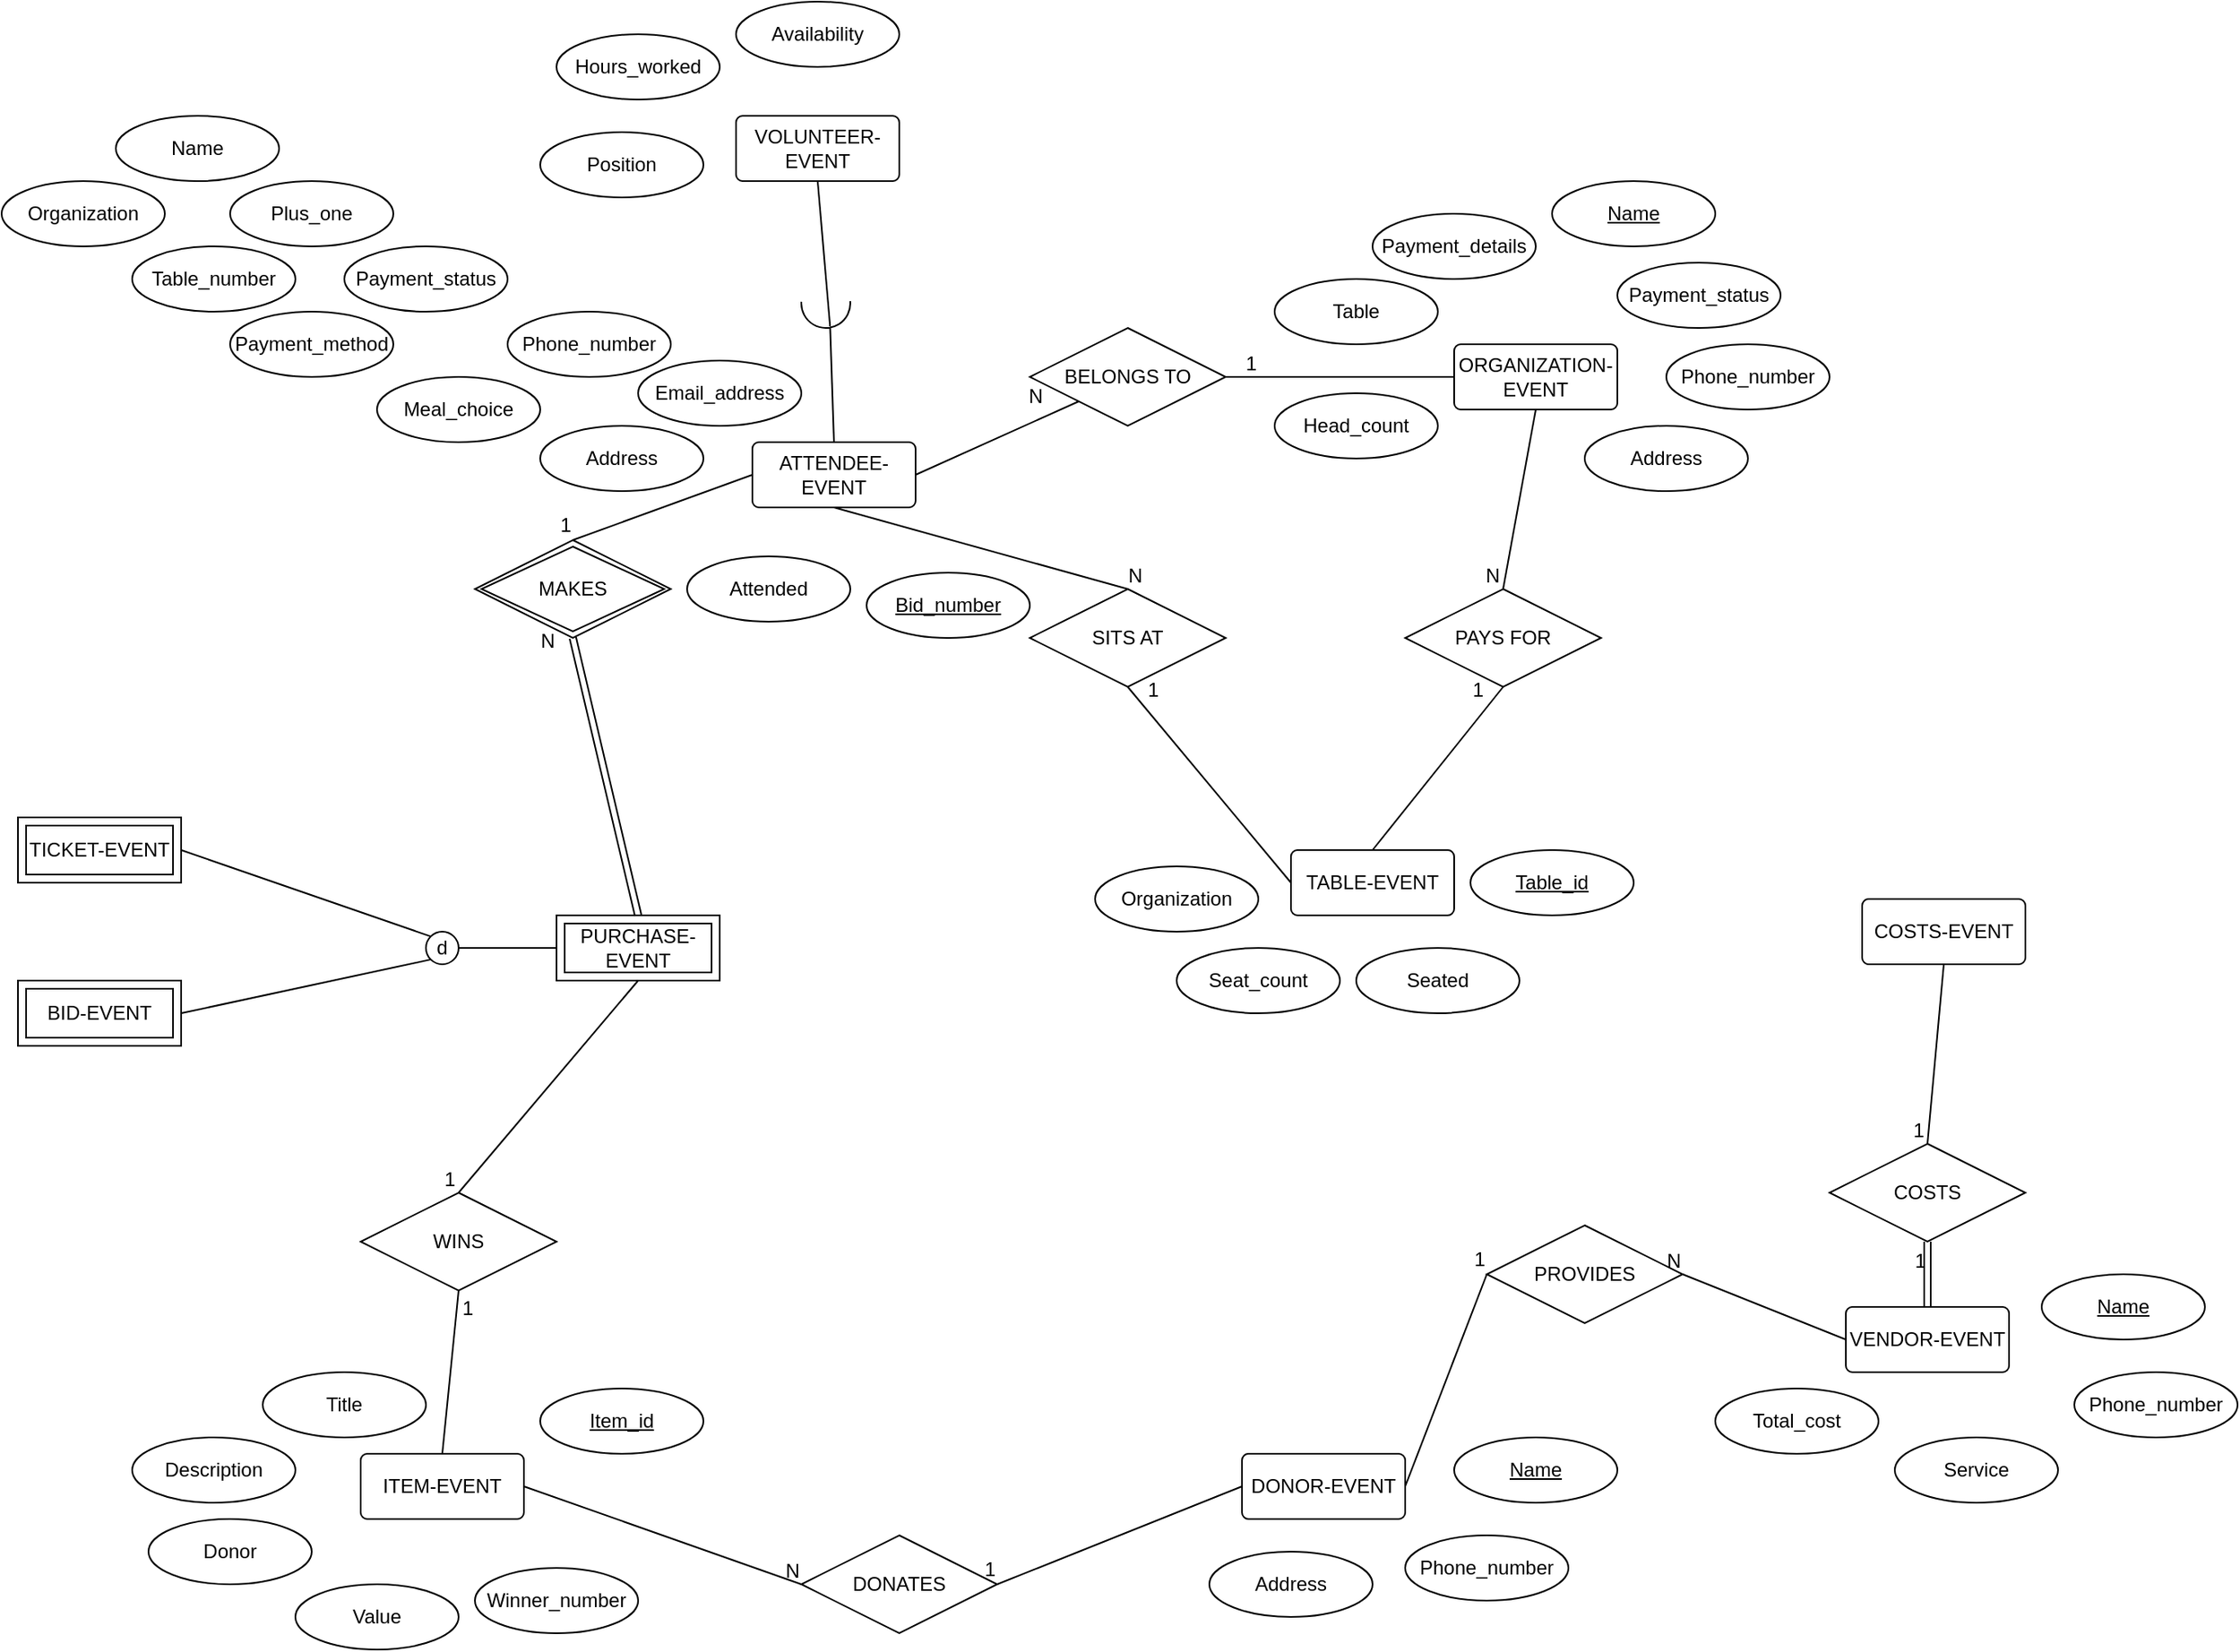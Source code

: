 <mxfile version="24.0.4" type="github">
  <diagram id="R2lEEEUBdFMjLlhIrx00" name="Page-1">
    <mxGraphModel dx="1235" dy="392" grid="1" gridSize="10" guides="1" tooltips="1" connect="1" arrows="1" fold="1" page="1" pageScale="1" pageWidth="850" pageHeight="1100" math="0" shadow="0" extFonts="Permanent Marker^https://fonts.googleapis.com/css?family=Permanent+Marker">
      <root>
        <mxCell id="0" />
        <mxCell id="1" parent="0" />
        <mxCell id="mXbjp-5B4UFYUWA8ZSkY-1" value="ATTENDEE-EVENT" style="rounded=1;arcSize=10;whiteSpace=wrap;html=1;align=center;" vertex="1" parent="1">
          <mxGeometry x="300" y="330" width="100" height="40" as="geometry" />
        </mxCell>
        <mxCell id="mXbjp-5B4UFYUWA8ZSkY-2" value="ITEM-EVENT" style="rounded=1;arcSize=10;whiteSpace=wrap;html=1;align=center;" vertex="1" parent="1">
          <mxGeometry x="60" y="950" width="100" height="40" as="geometry" />
        </mxCell>
        <mxCell id="mXbjp-5B4UFYUWA8ZSkY-3" value="TABLE-EVENT" style="rounded=1;arcSize=10;whiteSpace=wrap;html=1;align=center;" vertex="1" parent="1">
          <mxGeometry x="630" y="580" width="100" height="40" as="geometry" />
        </mxCell>
        <mxCell id="mXbjp-5B4UFYUWA8ZSkY-4" value="VOLUNTEER-EVENT" style="rounded=1;arcSize=10;whiteSpace=wrap;html=1;align=center;" vertex="1" parent="1">
          <mxGeometry x="290" y="130" width="100" height="40" as="geometry" />
        </mxCell>
        <mxCell id="mXbjp-5B4UFYUWA8ZSkY-5" value="DONOR-EVENT" style="rounded=1;arcSize=10;whiteSpace=wrap;html=1;align=center;" vertex="1" parent="1">
          <mxGeometry x="600" y="950" width="100" height="40" as="geometry" />
        </mxCell>
        <mxCell id="mXbjp-5B4UFYUWA8ZSkY-6" value="VENDOR-EVENT" style="rounded=1;arcSize=10;whiteSpace=wrap;html=1;align=center;" vertex="1" parent="1">
          <mxGeometry x="970" y="860" width="100" height="40" as="geometry" />
        </mxCell>
        <mxCell id="mXbjp-5B4UFYUWA8ZSkY-7" value="ORGANIZATION-EVENT" style="rounded=1;arcSize=10;whiteSpace=wrap;html=1;align=center;" vertex="1" parent="1">
          <mxGeometry x="730" y="270" width="100" height="40" as="geometry" />
        </mxCell>
        <mxCell id="mXbjp-5B4UFYUWA8ZSkY-8" value="COSTS-EVENT" style="rounded=1;arcSize=10;whiteSpace=wrap;html=1;align=center;" vertex="1" parent="1">
          <mxGeometry x="980" y="610" width="100" height="40" as="geometry" />
        </mxCell>
        <mxCell id="mXbjp-5B4UFYUWA8ZSkY-10" value="PURCHASE-EVENT" style="shape=ext;margin=3;double=1;whiteSpace=wrap;html=1;align=center;" vertex="1" parent="1">
          <mxGeometry x="180" y="620" width="100" height="40" as="geometry" />
        </mxCell>
        <mxCell id="mXbjp-5B4UFYUWA8ZSkY-12" value="TICKET-EVENT" style="shape=ext;margin=3;double=1;whiteSpace=wrap;html=1;align=center;" vertex="1" parent="1">
          <mxGeometry x="-150" y="560" width="100" height="40" as="geometry" />
        </mxCell>
        <mxCell id="mXbjp-5B4UFYUWA8ZSkY-13" value="BID-EVENT" style="shape=ext;margin=3;double=1;whiteSpace=wrap;html=1;align=center;" vertex="1" parent="1">
          <mxGeometry x="-150" y="660" width="100" height="40" as="geometry" />
        </mxCell>
        <mxCell id="mXbjp-5B4UFYUWA8ZSkY-14" value="SITS AT" style="shape=rhombus;perimeter=rhombusPerimeter;whiteSpace=wrap;html=1;align=center;" vertex="1" parent="1">
          <mxGeometry x="470" y="420" width="120" height="60" as="geometry" />
        </mxCell>
        <mxCell id="mXbjp-5B4UFYUWA8ZSkY-15" value="BELONGS TO" style="shape=rhombus;perimeter=rhombusPerimeter;whiteSpace=wrap;html=1;align=center;" vertex="1" parent="1">
          <mxGeometry x="470" y="260" width="120" height="60" as="geometry" />
        </mxCell>
        <mxCell id="mXbjp-5B4UFYUWA8ZSkY-17" value="COSTS" style="shape=rhombus;perimeter=rhombusPerimeter;whiteSpace=wrap;html=1;align=center;" vertex="1" parent="1">
          <mxGeometry x="960" y="760" width="120" height="60" as="geometry" />
        </mxCell>
        <mxCell id="mXbjp-5B4UFYUWA8ZSkY-18" value="DONATES" style="shape=rhombus;perimeter=rhombusPerimeter;whiteSpace=wrap;html=1;align=center;" vertex="1" parent="1">
          <mxGeometry x="330" y="1000" width="120" height="60" as="geometry" />
        </mxCell>
        <mxCell id="mXbjp-5B4UFYUWA8ZSkY-19" value="PROVIDES" style="shape=rhombus;perimeter=rhombusPerimeter;whiteSpace=wrap;html=1;align=center;" vertex="1" parent="1">
          <mxGeometry x="750" y="810" width="120" height="60" as="geometry" />
        </mxCell>
        <mxCell id="mXbjp-5B4UFYUWA8ZSkY-20" value="PAYS FOR" style="shape=rhombus;perimeter=rhombusPerimeter;whiteSpace=wrap;html=1;align=center;" vertex="1" parent="1">
          <mxGeometry x="700" y="420" width="120" height="60" as="geometry" />
        </mxCell>
        <mxCell id="mXbjp-5B4UFYUWA8ZSkY-21" value="MAKES" style="shape=rhombus;double=1;perimeter=rhombusPerimeter;whiteSpace=wrap;html=1;align=center;" vertex="1" parent="1">
          <mxGeometry x="130" y="390" width="120" height="60" as="geometry" />
        </mxCell>
        <mxCell id="mXbjp-5B4UFYUWA8ZSkY-22" value="WINS" style="shape=rhombus;perimeter=rhombusPerimeter;whiteSpace=wrap;html=1;align=center;" vertex="1" parent="1">
          <mxGeometry x="60" y="790" width="120" height="60" as="geometry" />
        </mxCell>
        <mxCell id="mXbjp-5B4UFYUWA8ZSkY-25" value="" style="endArrow=none;html=1;rounded=0;exitX=1;exitY=0.5;exitDx=0;exitDy=0;entryX=0;entryY=1;entryDx=0;entryDy=0;" edge="1" parent="1" source="mXbjp-5B4UFYUWA8ZSkY-1" target="mXbjp-5B4UFYUWA8ZSkY-15">
          <mxGeometry relative="1" as="geometry">
            <mxPoint x="560" y="470" as="sourcePoint" />
            <mxPoint x="720" y="470" as="targetPoint" />
          </mxGeometry>
        </mxCell>
        <mxCell id="mXbjp-5B4UFYUWA8ZSkY-26" value="N" style="resizable=0;html=1;whiteSpace=wrap;align=right;verticalAlign=bottom;" connectable="0" vertex="1" parent="mXbjp-5B4UFYUWA8ZSkY-25">
          <mxGeometry x="1" relative="1" as="geometry">
            <mxPoint x="-20" y="5" as="offset" />
          </mxGeometry>
        </mxCell>
        <mxCell id="mXbjp-5B4UFYUWA8ZSkY-27" value="" style="endArrow=none;html=1;rounded=0;entryX=1;entryY=0.5;entryDx=0;entryDy=0;exitX=0;exitY=0.5;exitDx=0;exitDy=0;" edge="1" parent="1" source="mXbjp-5B4UFYUWA8ZSkY-7" target="mXbjp-5B4UFYUWA8ZSkY-15">
          <mxGeometry relative="1" as="geometry">
            <mxPoint x="590" y="350" as="sourcePoint" />
            <mxPoint x="750" y="350" as="targetPoint" />
          </mxGeometry>
        </mxCell>
        <mxCell id="mXbjp-5B4UFYUWA8ZSkY-28" value="1" style="resizable=0;html=1;whiteSpace=wrap;align=right;verticalAlign=bottom;" connectable="0" vertex="1" parent="mXbjp-5B4UFYUWA8ZSkY-27">
          <mxGeometry x="1" relative="1" as="geometry">
            <mxPoint x="20" as="offset" />
          </mxGeometry>
        </mxCell>
        <mxCell id="mXbjp-5B4UFYUWA8ZSkY-29" value="" style="endArrow=none;html=1;rounded=0;entryX=0.5;entryY=0;entryDx=0;entryDy=0;exitX=0.5;exitY=1;exitDx=0;exitDy=0;" edge="1" parent="1" source="mXbjp-5B4UFYUWA8ZSkY-7" target="mXbjp-5B4UFYUWA8ZSkY-20">
          <mxGeometry relative="1" as="geometry">
            <mxPoint x="590" y="400" as="sourcePoint" />
            <mxPoint x="750" y="400" as="targetPoint" />
          </mxGeometry>
        </mxCell>
        <mxCell id="mXbjp-5B4UFYUWA8ZSkY-30" value="N" style="resizable=0;html=1;whiteSpace=wrap;align=right;verticalAlign=bottom;" connectable="0" vertex="1" parent="mXbjp-5B4UFYUWA8ZSkY-29">
          <mxGeometry x="1" relative="1" as="geometry" />
        </mxCell>
        <mxCell id="mXbjp-5B4UFYUWA8ZSkY-31" value="" style="endArrow=none;html=1;rounded=0;entryX=0.5;entryY=1;entryDx=0;entryDy=0;exitX=0.5;exitY=0;exitDx=0;exitDy=0;" edge="1" parent="1" source="mXbjp-5B4UFYUWA8ZSkY-3" target="mXbjp-5B4UFYUWA8ZSkY-20">
          <mxGeometry relative="1" as="geometry">
            <mxPoint x="590" y="590" as="sourcePoint" />
            <mxPoint x="750" y="590" as="targetPoint" />
          </mxGeometry>
        </mxCell>
        <mxCell id="mXbjp-5B4UFYUWA8ZSkY-32" value="1" style="resizable=0;html=1;whiteSpace=wrap;align=right;verticalAlign=bottom;" connectable="0" vertex="1" parent="mXbjp-5B4UFYUWA8ZSkY-31">
          <mxGeometry x="1" relative="1" as="geometry">
            <mxPoint x="-10" y="10" as="offset" />
          </mxGeometry>
        </mxCell>
        <mxCell id="mXbjp-5B4UFYUWA8ZSkY-33" value="" style="endArrow=none;html=1;rounded=0;entryX=0.5;entryY=1;entryDx=0;entryDy=0;exitX=0;exitY=0.5;exitDx=0;exitDy=0;" edge="1" parent="1" source="mXbjp-5B4UFYUWA8ZSkY-3" target="mXbjp-5B4UFYUWA8ZSkY-14">
          <mxGeometry relative="1" as="geometry">
            <mxPoint x="590" y="530" as="sourcePoint" />
            <mxPoint x="750" y="530" as="targetPoint" />
          </mxGeometry>
        </mxCell>
        <mxCell id="mXbjp-5B4UFYUWA8ZSkY-34" value="1" style="resizable=0;html=1;whiteSpace=wrap;align=right;verticalAlign=bottom;" connectable="0" vertex="1" parent="mXbjp-5B4UFYUWA8ZSkY-33">
          <mxGeometry x="1" relative="1" as="geometry">
            <mxPoint x="20" y="10" as="offset" />
          </mxGeometry>
        </mxCell>
        <mxCell id="mXbjp-5B4UFYUWA8ZSkY-35" value="" style="endArrow=none;html=1;rounded=0;entryX=0.5;entryY=0;entryDx=0;entryDy=0;exitX=0.5;exitY=1;exitDx=0;exitDy=0;" edge="1" parent="1" source="mXbjp-5B4UFYUWA8ZSkY-1" target="mXbjp-5B4UFYUWA8ZSkY-14">
          <mxGeometry relative="1" as="geometry">
            <mxPoint x="390" y="400" as="sourcePoint" />
            <mxPoint x="480" y="380" as="targetPoint" />
          </mxGeometry>
        </mxCell>
        <mxCell id="mXbjp-5B4UFYUWA8ZSkY-36" value="N" style="resizable=0;html=1;whiteSpace=wrap;align=right;verticalAlign=bottom;" connectable="0" vertex="1" parent="mXbjp-5B4UFYUWA8ZSkY-35">
          <mxGeometry x="1" relative="1" as="geometry">
            <mxPoint x="10" as="offset" />
          </mxGeometry>
        </mxCell>
        <mxCell id="mXbjp-5B4UFYUWA8ZSkY-38" value="" style="endArrow=none;html=1;rounded=0;entryX=1;entryY=0.5;entryDx=0;entryDy=0;exitX=0;exitY=0.5;exitDx=0;exitDy=0;" edge="1" parent="1" source="mXbjp-5B4UFYUWA8ZSkY-5" target="mXbjp-5B4UFYUWA8ZSkY-18">
          <mxGeometry relative="1" as="geometry">
            <mxPoint x="510" y="930" as="sourcePoint" />
            <mxPoint x="670" y="930" as="targetPoint" />
          </mxGeometry>
        </mxCell>
        <mxCell id="mXbjp-5B4UFYUWA8ZSkY-39" value="1" style="resizable=0;html=1;whiteSpace=wrap;align=right;verticalAlign=bottom;" connectable="0" vertex="1" parent="mXbjp-5B4UFYUWA8ZSkY-38">
          <mxGeometry x="1" relative="1" as="geometry" />
        </mxCell>
        <mxCell id="mXbjp-5B4UFYUWA8ZSkY-40" value="" style="endArrow=none;html=1;rounded=0;entryX=0;entryY=0.5;entryDx=0;entryDy=0;exitX=1;exitY=0.5;exitDx=0;exitDy=0;" edge="1" parent="1" source="mXbjp-5B4UFYUWA8ZSkY-2" target="mXbjp-5B4UFYUWA8ZSkY-18">
          <mxGeometry relative="1" as="geometry">
            <mxPoint x="510" y="930" as="sourcePoint" />
            <mxPoint x="670" y="930" as="targetPoint" />
          </mxGeometry>
        </mxCell>
        <mxCell id="mXbjp-5B4UFYUWA8ZSkY-41" value="N" style="resizable=0;html=1;whiteSpace=wrap;align=right;verticalAlign=bottom;" connectable="0" vertex="1" parent="mXbjp-5B4UFYUWA8ZSkY-40">
          <mxGeometry x="1" relative="1" as="geometry" />
        </mxCell>
        <mxCell id="mXbjp-5B4UFYUWA8ZSkY-42" value="" style="endArrow=none;html=1;rounded=0;entryX=0;entryY=0.5;entryDx=0;entryDy=0;exitX=1;exitY=0.5;exitDx=0;exitDy=0;" edge="1" parent="1" source="mXbjp-5B4UFYUWA8ZSkY-5" target="mXbjp-5B4UFYUWA8ZSkY-19">
          <mxGeometry relative="1" as="geometry">
            <mxPoint x="920" y="920" as="sourcePoint" />
            <mxPoint x="1080" y="920" as="targetPoint" />
          </mxGeometry>
        </mxCell>
        <mxCell id="mXbjp-5B4UFYUWA8ZSkY-43" value="1" style="resizable=0;html=1;whiteSpace=wrap;align=right;verticalAlign=bottom;" connectable="0" vertex="1" parent="mXbjp-5B4UFYUWA8ZSkY-42">
          <mxGeometry x="1" relative="1" as="geometry" />
        </mxCell>
        <mxCell id="mXbjp-5B4UFYUWA8ZSkY-44" value="" style="endArrow=none;html=1;rounded=0;entryX=1;entryY=0.5;entryDx=0;entryDy=0;exitX=0;exitY=0.5;exitDx=0;exitDy=0;" edge="1" parent="1" source="mXbjp-5B4UFYUWA8ZSkY-6" target="mXbjp-5B4UFYUWA8ZSkY-19">
          <mxGeometry relative="1" as="geometry">
            <mxPoint x="920" y="920" as="sourcePoint" />
            <mxPoint x="1080" y="920" as="targetPoint" />
          </mxGeometry>
        </mxCell>
        <mxCell id="mXbjp-5B4UFYUWA8ZSkY-45" value="N" style="resizable=0;html=1;whiteSpace=wrap;align=right;verticalAlign=bottom;" connectable="0" vertex="1" parent="mXbjp-5B4UFYUWA8ZSkY-44">
          <mxGeometry x="1" relative="1" as="geometry" />
        </mxCell>
        <mxCell id="mXbjp-5B4UFYUWA8ZSkY-46" value="" style="shape=link;html=1;rounded=0;entryX=0.5;entryY=1;entryDx=0;entryDy=0;exitX=0.5;exitY=0;exitDx=0;exitDy=0;" edge="1" parent="1" source="mXbjp-5B4UFYUWA8ZSkY-6" target="mXbjp-5B4UFYUWA8ZSkY-17">
          <mxGeometry relative="1" as="geometry">
            <mxPoint x="920" y="850" as="sourcePoint" />
            <mxPoint x="1080" y="850" as="targetPoint" />
          </mxGeometry>
        </mxCell>
        <mxCell id="mXbjp-5B4UFYUWA8ZSkY-47" value="1" style="resizable=0;html=1;whiteSpace=wrap;align=right;verticalAlign=bottom;" connectable="0" vertex="1" parent="mXbjp-5B4UFYUWA8ZSkY-46">
          <mxGeometry x="1" relative="1" as="geometry">
            <mxPoint y="20" as="offset" />
          </mxGeometry>
        </mxCell>
        <mxCell id="mXbjp-5B4UFYUWA8ZSkY-50" value="" style="endArrow=none;html=1;rounded=0;entryX=0.5;entryY=0;entryDx=0;entryDy=0;exitX=0.5;exitY=1;exitDx=0;exitDy=0;" edge="1" parent="1" source="mXbjp-5B4UFYUWA8ZSkY-8" target="mXbjp-5B4UFYUWA8ZSkY-17">
          <mxGeometry relative="1" as="geometry">
            <mxPoint x="920" y="850" as="sourcePoint" />
            <mxPoint x="1080" y="850" as="targetPoint" />
          </mxGeometry>
        </mxCell>
        <mxCell id="mXbjp-5B4UFYUWA8ZSkY-51" value="1" style="resizable=0;html=1;whiteSpace=wrap;align=right;verticalAlign=bottom;" connectable="0" vertex="1" parent="mXbjp-5B4UFYUWA8ZSkY-50">
          <mxGeometry x="1" relative="1" as="geometry" />
        </mxCell>
        <mxCell id="mXbjp-5B4UFYUWA8ZSkY-56" value="" style="endArrow=none;html=1;rounded=0;exitX=0.5;exitY=0;exitDx=0;exitDy=0;entryX=0.5;entryY=1;entryDx=0;entryDy=0;" edge="1" parent="1" source="mXbjp-5B4UFYUWA8ZSkY-2" target="mXbjp-5B4UFYUWA8ZSkY-22">
          <mxGeometry relative="1" as="geometry">
            <mxPoint x="120" y="870" as="sourcePoint" />
            <mxPoint x="280" y="870" as="targetPoint" />
          </mxGeometry>
        </mxCell>
        <mxCell id="mXbjp-5B4UFYUWA8ZSkY-57" value="1" style="resizable=0;html=1;whiteSpace=wrap;align=right;verticalAlign=bottom;" connectable="0" vertex="1" parent="mXbjp-5B4UFYUWA8ZSkY-56">
          <mxGeometry x="1" relative="1" as="geometry">
            <mxPoint x="10" y="20" as="offset" />
          </mxGeometry>
        </mxCell>
        <mxCell id="mXbjp-5B4UFYUWA8ZSkY-58" value="d" style="ellipse;whiteSpace=wrap;html=1;aspect=fixed;" vertex="1" parent="1">
          <mxGeometry x="100" y="630" width="20" height="20" as="geometry" />
        </mxCell>
        <mxCell id="mXbjp-5B4UFYUWA8ZSkY-60" value="" style="endArrow=none;html=1;rounded=0;entryX=0;entryY=0;entryDx=0;entryDy=0;exitX=1;exitY=0.5;exitDx=0;exitDy=0;" edge="1" parent="1" source="mXbjp-5B4UFYUWA8ZSkY-12" target="mXbjp-5B4UFYUWA8ZSkY-58">
          <mxGeometry width="50" height="50" relative="1" as="geometry">
            <mxPoint x="90" y="720" as="sourcePoint" />
            <mxPoint x="140" y="670" as="targetPoint" />
          </mxGeometry>
        </mxCell>
        <mxCell id="mXbjp-5B4UFYUWA8ZSkY-61" value="" style="endArrow=none;html=1;rounded=0;entryX=0;entryY=1;entryDx=0;entryDy=0;exitX=1;exitY=0.5;exitDx=0;exitDy=0;" edge="1" parent="1" source="mXbjp-5B4UFYUWA8ZSkY-13" target="mXbjp-5B4UFYUWA8ZSkY-58">
          <mxGeometry width="50" height="50" relative="1" as="geometry">
            <mxPoint x="90" y="720" as="sourcePoint" />
            <mxPoint x="140" y="670" as="targetPoint" />
          </mxGeometry>
        </mxCell>
        <mxCell id="mXbjp-5B4UFYUWA8ZSkY-64" value="" style="endArrow=none;html=1;rounded=0;entryX=0.5;entryY=0;entryDx=0;entryDy=0;exitX=0.5;exitY=1;exitDx=0;exitDy=0;" edge="1" parent="1" source="mXbjp-5B4UFYUWA8ZSkY-10" target="mXbjp-5B4UFYUWA8ZSkY-22">
          <mxGeometry relative="1" as="geometry">
            <mxPoint x="80" y="720" as="sourcePoint" />
            <mxPoint x="240" y="720" as="targetPoint" />
          </mxGeometry>
        </mxCell>
        <mxCell id="mXbjp-5B4UFYUWA8ZSkY-65" value="1" style="resizable=0;html=1;whiteSpace=wrap;align=right;verticalAlign=bottom;" connectable="0" vertex="1" parent="mXbjp-5B4UFYUWA8ZSkY-64">
          <mxGeometry x="1" relative="1" as="geometry" />
        </mxCell>
        <mxCell id="mXbjp-5B4UFYUWA8ZSkY-70" value="" style="shape=link;html=1;rounded=0;entryX=0.5;entryY=1;entryDx=0;entryDy=0;exitX=0.5;exitY=0;exitDx=0;exitDy=0;" edge="1" parent="1" source="mXbjp-5B4UFYUWA8ZSkY-10" target="mXbjp-5B4UFYUWA8ZSkY-21">
          <mxGeometry relative="1" as="geometry">
            <mxPoint x="280" y="540" as="sourcePoint" />
            <mxPoint x="440" y="540" as="targetPoint" />
          </mxGeometry>
        </mxCell>
        <mxCell id="mXbjp-5B4UFYUWA8ZSkY-71" value="N" style="resizable=0;html=1;whiteSpace=wrap;align=right;verticalAlign=bottom;" connectable="0" vertex="1" parent="mXbjp-5B4UFYUWA8ZSkY-70">
          <mxGeometry x="1" relative="1" as="geometry">
            <mxPoint x="-10" y="10" as="offset" />
          </mxGeometry>
        </mxCell>
        <mxCell id="mXbjp-5B4UFYUWA8ZSkY-72" value="" style="endArrow=none;html=1;rounded=0;entryX=0.5;entryY=0;entryDx=0;entryDy=0;exitX=0;exitY=0.5;exitDx=0;exitDy=0;" edge="1" parent="1" source="mXbjp-5B4UFYUWA8ZSkY-1" target="mXbjp-5B4UFYUWA8ZSkY-21">
          <mxGeometry relative="1" as="geometry">
            <mxPoint x="280" y="540" as="sourcePoint" />
            <mxPoint x="440" y="540" as="targetPoint" />
          </mxGeometry>
        </mxCell>
        <mxCell id="mXbjp-5B4UFYUWA8ZSkY-73" value="1" style="resizable=0;html=1;whiteSpace=wrap;align=right;verticalAlign=bottom;" connectable="0" vertex="1" parent="mXbjp-5B4UFYUWA8ZSkY-72">
          <mxGeometry x="1" relative="1" as="geometry" />
        </mxCell>
        <mxCell id="mXbjp-5B4UFYUWA8ZSkY-75" value="" style="endArrow=none;html=1;rounded=0;exitX=0.222;exitY=0.903;exitDx=0;exitDy=0;entryX=0.5;entryY=0;entryDx=0;entryDy=0;exitPerimeter=0;" edge="1" parent="1" source="mXbjp-5B4UFYUWA8ZSkY-76" target="mXbjp-5B4UFYUWA8ZSkY-1">
          <mxGeometry width="50" height="50" relative="1" as="geometry">
            <mxPoint x="370" y="400" as="sourcePoint" />
            <mxPoint x="420" y="350" as="targetPoint" />
          </mxGeometry>
        </mxCell>
        <mxCell id="mXbjp-5B4UFYUWA8ZSkY-80" value="" style="endArrow=none;html=1;rounded=0;exitX=0.5;exitY=1;exitDx=0;exitDy=0;entryX=0.232;entryY=0.891;entryDx=0;entryDy=0;entryPerimeter=0;" edge="1" parent="1" source="mXbjp-5B4UFYUWA8ZSkY-4" target="mXbjp-5B4UFYUWA8ZSkY-76">
          <mxGeometry width="50" height="50" relative="1" as="geometry">
            <mxPoint x="340" y="170" as="sourcePoint" />
            <mxPoint x="350" y="330" as="targetPoint" />
          </mxGeometry>
        </mxCell>
        <mxCell id="mXbjp-5B4UFYUWA8ZSkY-76" value="" style="verticalLabelPosition=bottom;verticalAlign=top;html=1;shape=mxgraph.basic.arc;startAngle=0.36;endAngle=0.886;rotation=-45;" vertex="1" parent="1">
          <mxGeometry x="330.0" y="230" width="30" height="30" as="geometry" />
        </mxCell>
        <mxCell id="mXbjp-5B4UFYUWA8ZSkY-81" value="" style="endArrow=none;html=1;rounded=0;entryX=1;entryY=0.5;entryDx=0;entryDy=0;exitX=0;exitY=0.5;exitDx=0;exitDy=0;" edge="1" parent="1" source="mXbjp-5B4UFYUWA8ZSkY-10" target="mXbjp-5B4UFYUWA8ZSkY-58">
          <mxGeometry width="50" height="50" relative="1" as="geometry">
            <mxPoint x="300" y="770" as="sourcePoint" />
            <mxPoint x="350" y="720" as="targetPoint" />
          </mxGeometry>
        </mxCell>
        <mxCell id="mXbjp-5B4UFYUWA8ZSkY-82" value="Hours_worked" style="ellipse;whiteSpace=wrap;html=1;align=center;" vertex="1" parent="1">
          <mxGeometry x="180" y="80" width="100" height="40" as="geometry" />
        </mxCell>
        <mxCell id="mXbjp-5B4UFYUWA8ZSkY-83" value="Availability" style="ellipse;whiteSpace=wrap;html=1;align=center;" vertex="1" parent="1">
          <mxGeometry x="290" y="60" width="100" height="40" as="geometry" />
        </mxCell>
        <mxCell id="mXbjp-5B4UFYUWA8ZSkY-85" value="Position" style="ellipse;whiteSpace=wrap;html=1;align=center;" vertex="1" parent="1">
          <mxGeometry x="170" y="140" width="100" height="40" as="geometry" />
        </mxCell>
        <mxCell id="mXbjp-5B4UFYUWA8ZSkY-86" value="Organization" style="ellipse;whiteSpace=wrap;html=1;align=center;" vertex="1" parent="1">
          <mxGeometry x="-160" y="170" width="100" height="40" as="geometry" />
        </mxCell>
        <mxCell id="mXbjp-5B4UFYUWA8ZSkY-87" value="Name" style="ellipse;whiteSpace=wrap;html=1;align=center;" vertex="1" parent="1">
          <mxGeometry x="-90" y="130" width="100" height="40" as="geometry" />
        </mxCell>
        <mxCell id="mXbjp-5B4UFYUWA8ZSkY-88" value="Table_number" style="ellipse;whiteSpace=wrap;html=1;align=center;" vertex="1" parent="1">
          <mxGeometry x="-80" y="210" width="100" height="40" as="geometry" />
        </mxCell>
        <mxCell id="mXbjp-5B4UFYUWA8ZSkY-89" value="Plus_one" style="ellipse;whiteSpace=wrap;html=1;align=center;" vertex="1" parent="1">
          <mxGeometry x="-20" y="170" width="100" height="40" as="geometry" />
        </mxCell>
        <mxCell id="mXbjp-5B4UFYUWA8ZSkY-90" value="Payment_method" style="ellipse;whiteSpace=wrap;html=1;align=center;" vertex="1" parent="1">
          <mxGeometry x="-20" y="250" width="100" height="40" as="geometry" />
        </mxCell>
        <mxCell id="mXbjp-5B4UFYUWA8ZSkY-91" value="Payment_status" style="ellipse;whiteSpace=wrap;html=1;align=center;" vertex="1" parent="1">
          <mxGeometry x="50" y="210" width="100" height="40" as="geometry" />
        </mxCell>
        <mxCell id="mXbjp-5B4UFYUWA8ZSkY-93" value="Meal_choice" style="ellipse;whiteSpace=wrap;html=1;align=center;" vertex="1" parent="1">
          <mxGeometry x="70" y="290" width="100" height="40" as="geometry" />
        </mxCell>
        <mxCell id="mXbjp-5B4UFYUWA8ZSkY-94" value="Phone_number" style="ellipse;whiteSpace=wrap;html=1;align=center;" vertex="1" parent="1">
          <mxGeometry x="150" y="250" width="100" height="40" as="geometry" />
        </mxCell>
        <mxCell id="mXbjp-5B4UFYUWA8ZSkY-95" value="Attended" style="ellipse;whiteSpace=wrap;html=1;align=center;" vertex="1" parent="1">
          <mxGeometry x="260" y="400" width="100" height="40" as="geometry" />
        </mxCell>
        <mxCell id="mXbjp-5B4UFYUWA8ZSkY-96" value="Address" style="ellipse;whiteSpace=wrap;html=1;align=center;" vertex="1" parent="1">
          <mxGeometry x="170" y="320" width="100" height="40" as="geometry" />
        </mxCell>
        <mxCell id="mXbjp-5B4UFYUWA8ZSkY-97" value="Email_address" style="ellipse;whiteSpace=wrap;html=1;align=center;" vertex="1" parent="1">
          <mxGeometry x="230" y="280" width="100" height="40" as="geometry" />
        </mxCell>
        <mxCell id="mXbjp-5B4UFYUWA8ZSkY-99" value="Bid_number" style="ellipse;whiteSpace=wrap;html=1;align=center;fontStyle=4;" vertex="1" parent="1">
          <mxGeometry x="370" y="410" width="100" height="40" as="geometry" />
        </mxCell>
        <mxCell id="mXbjp-5B4UFYUWA8ZSkY-100" value="Item_id" style="ellipse;whiteSpace=wrap;html=1;align=center;fontStyle=4;" vertex="1" parent="1">
          <mxGeometry x="170" y="910" width="100" height="40" as="geometry" />
        </mxCell>
        <mxCell id="mXbjp-5B4UFYUWA8ZSkY-101" value="Winner_number" style="ellipse;whiteSpace=wrap;html=1;align=center;" vertex="1" parent="1">
          <mxGeometry x="130" y="1020" width="100" height="40" as="geometry" />
        </mxCell>
        <mxCell id="mXbjp-5B4UFYUWA8ZSkY-102" value="Value" style="ellipse;whiteSpace=wrap;html=1;align=center;" vertex="1" parent="1">
          <mxGeometry x="20" y="1030" width="100" height="40" as="geometry" />
        </mxCell>
        <mxCell id="mXbjp-5B4UFYUWA8ZSkY-103" value="Donor" style="ellipse;whiteSpace=wrap;html=1;align=center;" vertex="1" parent="1">
          <mxGeometry x="-70" y="990" width="100" height="40" as="geometry" />
        </mxCell>
        <mxCell id="mXbjp-5B4UFYUWA8ZSkY-104" value="Description" style="ellipse;whiteSpace=wrap;html=1;align=center;" vertex="1" parent="1">
          <mxGeometry x="-80" y="940" width="100" height="40" as="geometry" />
        </mxCell>
        <mxCell id="mXbjp-5B4UFYUWA8ZSkY-105" value="Title" style="ellipse;whiteSpace=wrap;html=1;align=center;" vertex="1" parent="1">
          <mxGeometry y="900" width="100" height="40" as="geometry" />
        </mxCell>
        <mxCell id="mXbjp-5B4UFYUWA8ZSkY-106" value="Table_id" style="ellipse;whiteSpace=wrap;html=1;align=center;fontStyle=4;" vertex="1" parent="1">
          <mxGeometry x="740" y="580" width="100" height="40" as="geometry" />
        </mxCell>
        <mxCell id="mXbjp-5B4UFYUWA8ZSkY-107" value="Seated" style="ellipse;whiteSpace=wrap;html=1;align=center;" vertex="1" parent="1">
          <mxGeometry x="670" y="640" width="100" height="40" as="geometry" />
        </mxCell>
        <mxCell id="mXbjp-5B4UFYUWA8ZSkY-108" value="Seat_count" style="ellipse;whiteSpace=wrap;html=1;align=center;" vertex="1" parent="1">
          <mxGeometry x="560" y="640" width="100" height="40" as="geometry" />
        </mxCell>
        <mxCell id="mXbjp-5B4UFYUWA8ZSkY-109" value="Organization" style="ellipse;whiteSpace=wrap;html=1;align=center;" vertex="1" parent="1">
          <mxGeometry x="510" y="590" width="100" height="40" as="geometry" />
        </mxCell>
        <mxCell id="mXbjp-5B4UFYUWA8ZSkY-110" value="Name" style="ellipse;whiteSpace=wrap;html=1;align=center;fontStyle=4;" vertex="1" parent="1">
          <mxGeometry x="730" y="940" width="100" height="40" as="geometry" />
        </mxCell>
        <mxCell id="mXbjp-5B4UFYUWA8ZSkY-111" value="Phone_number" style="ellipse;whiteSpace=wrap;html=1;align=center;" vertex="1" parent="1">
          <mxGeometry x="700" y="1000" width="100" height="40" as="geometry" />
        </mxCell>
        <mxCell id="mXbjp-5B4UFYUWA8ZSkY-112" value="Address" style="ellipse;whiteSpace=wrap;html=1;align=center;" vertex="1" parent="1">
          <mxGeometry x="580" y="1010" width="100" height="40" as="geometry" />
        </mxCell>
        <mxCell id="mXbjp-5B4UFYUWA8ZSkY-113" value="Name" style="ellipse;whiteSpace=wrap;html=1;align=center;fontStyle=4;" vertex="1" parent="1">
          <mxGeometry x="1090" y="840" width="100" height="40" as="geometry" />
        </mxCell>
        <mxCell id="mXbjp-5B4UFYUWA8ZSkY-114" value="Phone_number" style="ellipse;whiteSpace=wrap;html=1;align=center;" vertex="1" parent="1">
          <mxGeometry x="1110" y="900" width="100" height="40" as="geometry" />
        </mxCell>
        <mxCell id="mXbjp-5B4UFYUWA8ZSkY-115" value="Service" style="ellipse;whiteSpace=wrap;html=1;align=center;" vertex="1" parent="1">
          <mxGeometry x="1000" y="940" width="100" height="40" as="geometry" />
        </mxCell>
        <mxCell id="mXbjp-5B4UFYUWA8ZSkY-116" value="Total_cost" style="ellipse;whiteSpace=wrap;html=1;align=center;" vertex="1" parent="1">
          <mxGeometry x="890" y="910" width="100" height="40" as="geometry" />
        </mxCell>
        <mxCell id="mXbjp-5B4UFYUWA8ZSkY-117" value="Name" style="ellipse;whiteSpace=wrap;html=1;align=center;fontStyle=4;" vertex="1" parent="1">
          <mxGeometry x="790" y="170" width="100" height="40" as="geometry" />
        </mxCell>
        <mxCell id="mXbjp-5B4UFYUWA8ZSkY-118" value="Head_count" style="ellipse;whiteSpace=wrap;html=1;align=center;" vertex="1" parent="1">
          <mxGeometry x="620" y="300" width="100" height="40" as="geometry" />
        </mxCell>
        <mxCell id="mXbjp-5B4UFYUWA8ZSkY-119" value="Address" style="ellipse;whiteSpace=wrap;html=1;align=center;" vertex="1" parent="1">
          <mxGeometry x="810" y="320" width="100" height="40" as="geometry" />
        </mxCell>
        <mxCell id="mXbjp-5B4UFYUWA8ZSkY-120" value="Phone_number" style="ellipse;whiteSpace=wrap;html=1;align=center;" vertex="1" parent="1">
          <mxGeometry x="860" y="270" width="100" height="40" as="geometry" />
        </mxCell>
        <mxCell id="mXbjp-5B4UFYUWA8ZSkY-121" value="Payment_status" style="ellipse;whiteSpace=wrap;html=1;align=center;" vertex="1" parent="1">
          <mxGeometry x="830" y="220" width="100" height="40" as="geometry" />
        </mxCell>
        <mxCell id="mXbjp-5B4UFYUWA8ZSkY-122" value="Payment_details" style="ellipse;whiteSpace=wrap;html=1;align=center;" vertex="1" parent="1">
          <mxGeometry x="680" y="190" width="100" height="40" as="geometry" />
        </mxCell>
        <mxCell id="mXbjp-5B4UFYUWA8ZSkY-123" value="Table" style="ellipse;whiteSpace=wrap;html=1;align=center;" vertex="1" parent="1">
          <mxGeometry x="620" y="230" width="100" height="40" as="geometry" />
        </mxCell>
      </root>
    </mxGraphModel>
  </diagram>
</mxfile>

